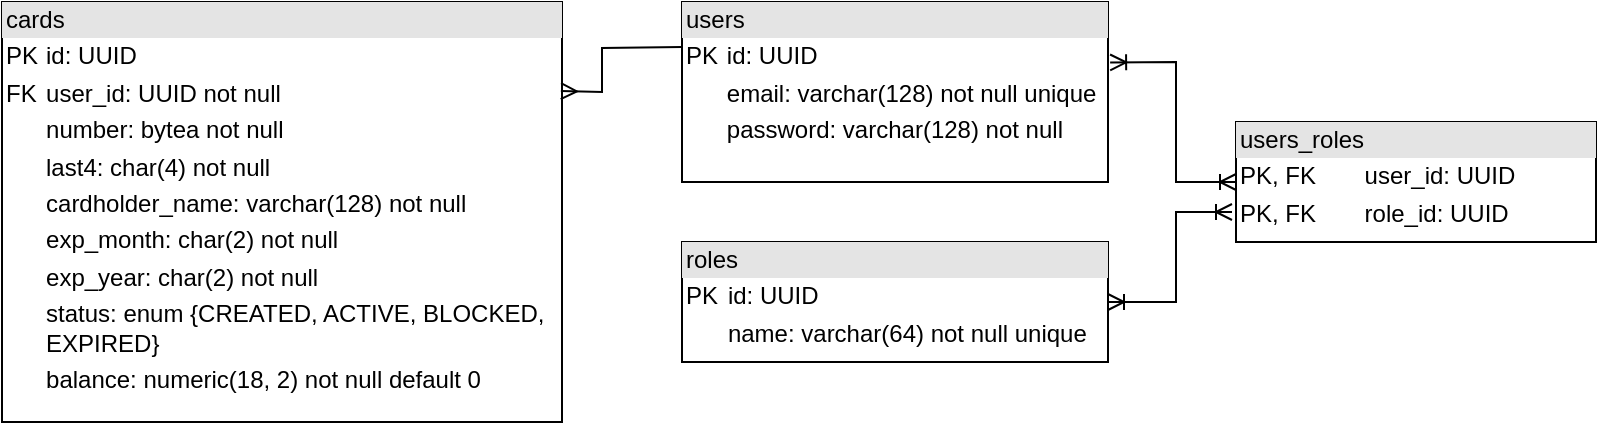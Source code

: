 <mxfile version="28.2.5">
  <diagram name="Страница — 1" id="SXoC0z6oiC8eo1iiEOM2">
    <mxGraphModel dx="1042" dy="563" grid="1" gridSize="10" guides="1" tooltips="1" connect="1" arrows="1" fold="1" page="1" pageScale="1" pageWidth="827" pageHeight="1169" math="0" shadow="0">
      <root>
        <mxCell id="0" />
        <mxCell id="1" parent="0" />
        <mxCell id="taiaCCv4Tr7rA3Act_Ue-1" value="&lt;div style=&quot;box-sizing: border-box; width: 100%; background: rgb(228, 228, 228); padding: 2px;&quot;&gt;users&lt;/div&gt;&lt;table style=&quot;width:100%;font-size:1em;&quot; cellpadding=&quot;2&quot; cellspacing=&quot;0&quot;&gt;&lt;tbody&gt;&lt;tr&gt;&lt;td&gt;PK&lt;/td&gt;&lt;td&gt;id: UUID&lt;/td&gt;&lt;/tr&gt;&lt;tr&gt;&lt;td&gt;&lt;br&gt;&lt;/td&gt;&lt;td&gt;email: varchar(128) not null unique&lt;/td&gt;&lt;/tr&gt;&lt;tr&gt;&lt;td&gt;&lt;/td&gt;&lt;td&gt;password: varchar(128) not null&lt;/td&gt;&lt;/tr&gt;&lt;/tbody&gt;&lt;/table&gt;" style="verticalAlign=top;align=left;overflow=fill;html=1;whiteSpace=wrap;" vertex="1" parent="1">
          <mxGeometry x="355" y="120" width="213" height="90" as="geometry" />
        </mxCell>
        <mxCell id="taiaCCv4Tr7rA3Act_Ue-2" value="&lt;div style=&quot;box-sizing: border-box; width: 100%; background: rgb(228, 228, 228); padding: 2px;&quot;&gt;roles&lt;/div&gt;&lt;table style=&quot;width:100%;font-size:1em;&quot; cellpadding=&quot;2&quot; cellspacing=&quot;0&quot;&gt;&lt;tbody&gt;&lt;tr&gt;&lt;td&gt;PK&lt;/td&gt;&lt;td&gt;id: UUID&lt;/td&gt;&lt;/tr&gt;&lt;tr&gt;&lt;td&gt;&lt;br&gt;&lt;/td&gt;&lt;td&gt;name: varchar(64) not null unique&lt;/td&gt;&lt;/tr&gt;&lt;tr&gt;&lt;td&gt;&lt;br&gt;&lt;/td&gt;&lt;td&gt;&lt;br&gt;&lt;/td&gt;&lt;/tr&gt;&lt;/tbody&gt;&lt;/table&gt;" style="verticalAlign=top;align=left;overflow=fill;html=1;whiteSpace=wrap;" vertex="1" parent="1">
          <mxGeometry x="355" y="240" width="213" height="60" as="geometry" />
        </mxCell>
        <mxCell id="taiaCCv4Tr7rA3Act_Ue-3" value="&lt;div style=&quot;box-sizing: border-box; width: 100%; background: rgb(228, 228, 228); padding: 2px;&quot;&gt;users_roles&lt;/div&gt;&lt;table style=&quot;width:100%;font-size:1em;&quot; cellpadding=&quot;2&quot; cellspacing=&quot;0&quot;&gt;&lt;tbody&gt;&lt;tr&gt;&lt;td&gt;PK, FK&lt;/td&gt;&lt;td&gt;user_id: UUID&lt;/td&gt;&lt;/tr&gt;&lt;tr&gt;&lt;td&gt;PK, FK&lt;/td&gt;&lt;td&gt;role_id: UUID&lt;/td&gt;&lt;/tr&gt;&lt;tr&gt;&lt;td&gt;&lt;/td&gt;&lt;td&gt;&lt;br&gt;&lt;/td&gt;&lt;/tr&gt;&lt;/tbody&gt;&lt;/table&gt;" style="verticalAlign=top;align=left;overflow=fill;html=1;whiteSpace=wrap;" vertex="1" parent="1">
          <mxGeometry x="632" y="180" width="180" height="60" as="geometry" />
        </mxCell>
        <mxCell id="taiaCCv4Tr7rA3Act_Ue-4" value="" style="endArrow=ERoneToMany;html=1;rounded=0;entryX=0;entryY=0.5;entryDx=0;entryDy=0;exitX=1.005;exitY=0.336;exitDx=0;exitDy=0;exitPerimeter=0;startArrow=ERoneToMany;startFill=0;endFill=0;" edge="1" parent="1" source="taiaCCv4Tr7rA3Act_Ue-1" target="taiaCCv4Tr7rA3Act_Ue-3">
          <mxGeometry width="50" height="50" relative="1" as="geometry">
            <mxPoint x="572" y="200" as="sourcePoint" />
            <mxPoint x="682" y="350" as="targetPoint" />
            <Array as="points">
              <mxPoint x="602" y="150" />
              <mxPoint x="602" y="210" />
            </Array>
          </mxGeometry>
        </mxCell>
        <mxCell id="taiaCCv4Tr7rA3Act_Ue-5" value="" style="endArrow=ERoneToMany;html=1;rounded=0;startArrow=ERoneToMany;startFill=0;endFill=0;exitX=1;exitY=0.5;exitDx=0;exitDy=0;" edge="1" parent="1" source="taiaCCv4Tr7rA3Act_Ue-2">
          <mxGeometry width="50" height="50" relative="1" as="geometry">
            <mxPoint x="580" y="255" as="sourcePoint" />
            <mxPoint x="630" y="225" as="targetPoint" />
            <Array as="points">
              <mxPoint x="602" y="270" />
              <mxPoint x="602" y="225" />
            </Array>
          </mxGeometry>
        </mxCell>
        <mxCell id="taiaCCv4Tr7rA3Act_Ue-7" value="&lt;div style=&quot;box-sizing: border-box; width: 100%; background: rgb(228, 228, 228); padding: 2px;&quot;&gt;cards&lt;/div&gt;&lt;table style=&quot;width:100%;font-size:1em;&quot; cellpadding=&quot;2&quot; cellspacing=&quot;0&quot;&gt;&lt;tbody&gt;&lt;tr&gt;&lt;td&gt;PK&lt;/td&gt;&lt;td&gt;id: UUID&lt;/td&gt;&lt;/tr&gt;&lt;tr&gt;&lt;td&gt;FK&lt;/td&gt;&lt;td&gt;user_id: UUID not null&lt;/td&gt;&lt;/tr&gt;&lt;tr&gt;&lt;td&gt;&lt;/td&gt;&lt;td&gt;number: bytea not null&lt;/td&gt;&lt;/tr&gt;&lt;tr&gt;&lt;td&gt;&lt;br&gt;&lt;/td&gt;&lt;td&gt;last4: char(4) not null&lt;/td&gt;&lt;/tr&gt;&lt;tr&gt;&lt;td&gt;&lt;br&gt;&lt;/td&gt;&lt;td&gt;cardholder_name: varchar(128) not null&lt;/td&gt;&lt;/tr&gt;&lt;tr&gt;&lt;td&gt;&lt;br&gt;&lt;/td&gt;&lt;td&gt;exp_month: char(2) not null&lt;/td&gt;&lt;/tr&gt;&lt;tr&gt;&lt;td&gt;&lt;br&gt;&lt;/td&gt;&lt;td&gt;exp_year: char(2) not null&lt;/td&gt;&lt;/tr&gt;&lt;tr&gt;&lt;td&gt;&lt;br&gt;&lt;/td&gt;&lt;td&gt;status: enum {CREATED, ACTIVE, BLOCKED, EXPIRED}&lt;/td&gt;&lt;/tr&gt;&lt;tr&gt;&lt;td&gt;&lt;br&gt;&lt;/td&gt;&lt;td&gt;balance: numeric(18, 2) not null default 0&lt;/td&gt;&lt;/tr&gt;&lt;/tbody&gt;&lt;/table&gt;" style="verticalAlign=top;align=left;overflow=fill;html=1;whiteSpace=wrap;" vertex="1" parent="1">
          <mxGeometry x="15" y="120" width="280" height="210" as="geometry" />
        </mxCell>
        <mxCell id="taiaCCv4Tr7rA3Act_Ue-9" value="" style="endArrow=none;html=1;rounded=0;exitX=0.998;exitY=0.212;exitDx=0;exitDy=0;exitPerimeter=0;entryX=0;entryY=0.25;entryDx=0;entryDy=0;startArrow=ERmany;startFill=0;" edge="1" parent="1" source="taiaCCv4Tr7rA3Act_Ue-7" target="taiaCCv4Tr7rA3Act_Ue-1">
          <mxGeometry width="50" height="50" relative="1" as="geometry">
            <mxPoint x="392" y="330" as="sourcePoint" />
            <mxPoint x="442" y="280" as="targetPoint" />
            <Array as="points">
              <mxPoint x="315" y="165" />
              <mxPoint x="315" y="143" />
            </Array>
          </mxGeometry>
        </mxCell>
      </root>
    </mxGraphModel>
  </diagram>
</mxfile>
